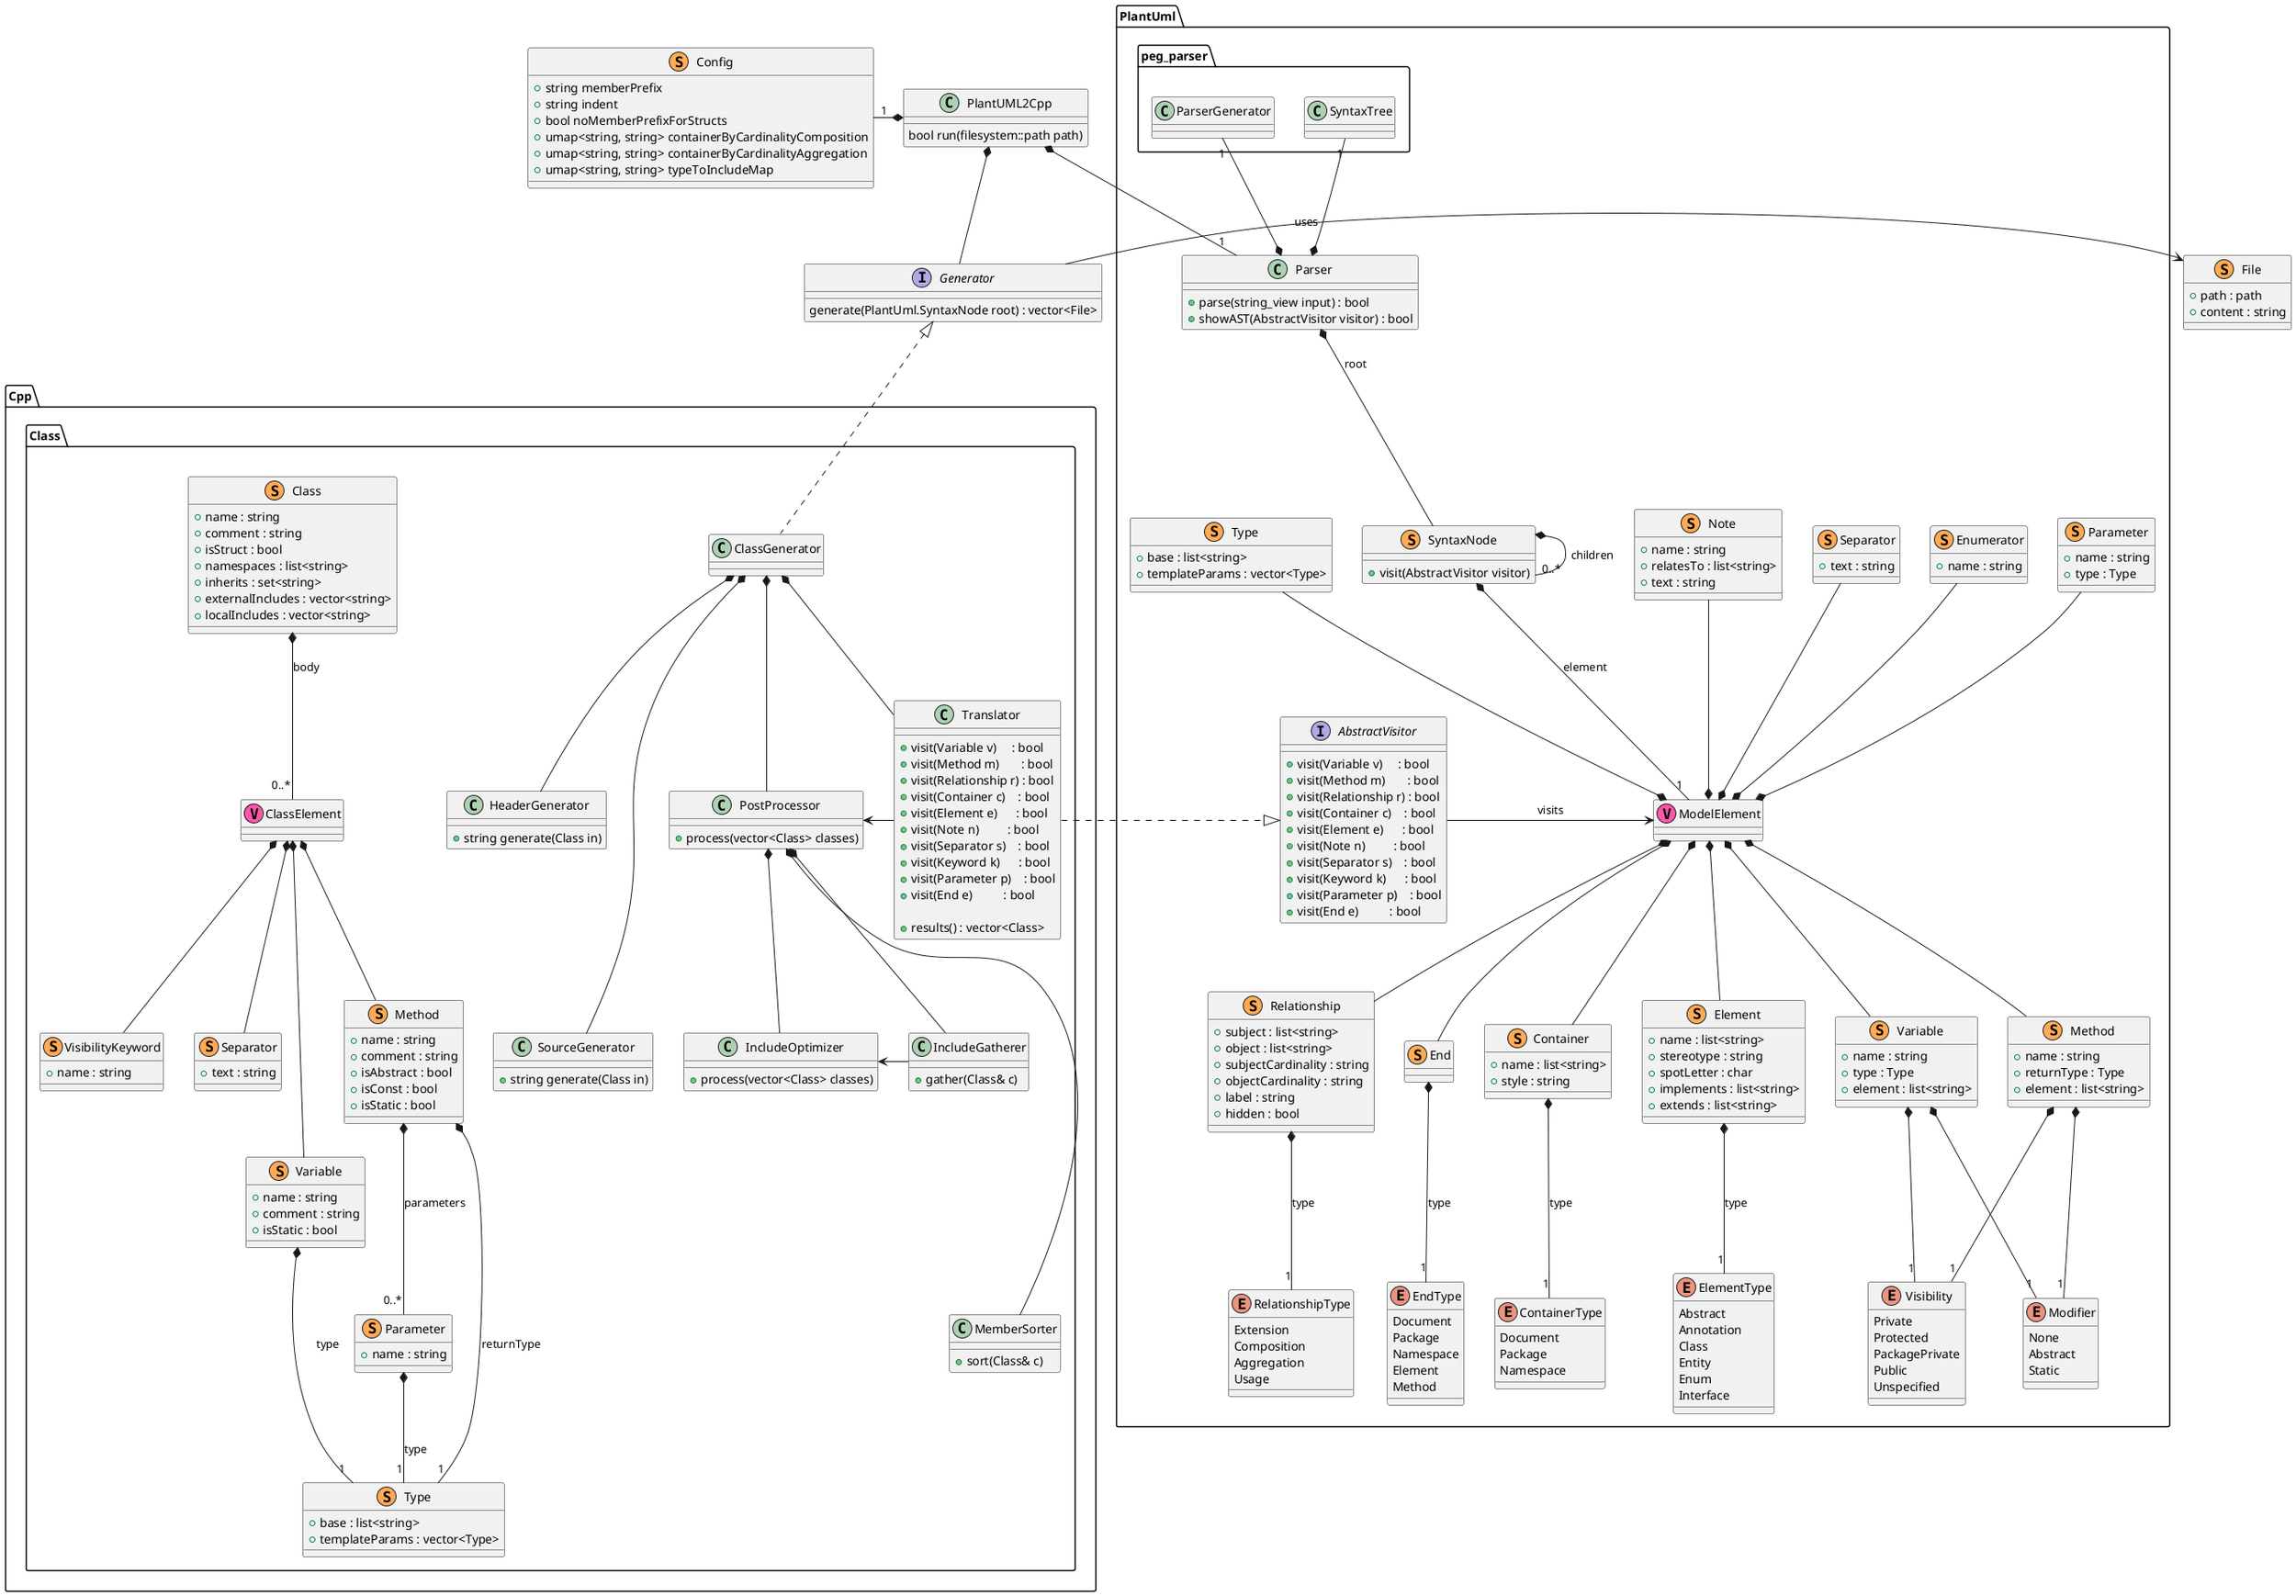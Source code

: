 @startuml PlantUML2Cpp

' set namespaceSeparator ::


class PlantUML2Cpp {
    bool run(filesystem::path path)
}

class Config << (S,#FFAA55) >>
{
    +string memberPrefix
    +string indent
    +bool noMemberPrefixForStructs
    +umap<string, string> containerByCardinalityComposition
    +umap<string, string> containerByCardinalityAggregation
    +umap<string, string> typeToIncludeMap
}

PlantUML2Cpp *-- "1" PlantUml.Parser
PlantUML2Cpp *-- Generator
PlantUML2Cpp *-left- "1" Config

class File << (S,#FFAA55) >>
{
    +path : path
    +content : string
}

interface Generator {
    generate(PlantUml.SyntaxNode root) : vector<File>
}
Generator -> File : uses

namespace PlantUml {

    interface AbstractVisitor {
        +visit(Variable v)     : bool
        +visit(Method m)       : bool
        +visit(Relationship r) : bool
        +visit(Container c)    : bool
        +visit(Element e)      : bool
        +visit(Note n)         : bool
        +visit(Separator s)    : bool
        +visit(Keyword k)      : bool
        +visit(Parameter p)    : bool
        +visit(End e)          : bool
    }

    class Parser 
    {
        +parse(string_view input) : bool
        +showAST(AbstractVisitor visitor) : bool
    }

    class ModelElement << (V,#FF55AA) >>

    class Container << (S,#FFAA55) >>
    {
        +name : list<string>
        +style : string
    }
    enum ContainerType {
        Document
        Package
        Namespace
    }

    class Element << (S,#FFAA55) >>
    {
        +name : list<string>
        +stereotype : string
        +spotLetter : char
        +implements : list<string>
        +extends : list<string>
    }
    enum ElementType {
        Abstract
        Annotation
        Class
        Entity
        Enum
        Interface
    }

    class Variable << (S,#FFAA55) >>
    {
        +name : string
        +type : Type
        +element : list<string>
    }
    class Method << (S,#FFAA55) >>
    {
        +name : string
        +returnType : Type
        +element : list<string>
    }
    class Parameter << (S,#FFAA55) >>
    {
        +name : string
        +type : Type
    }
    class Separator << (S,#FFAA55) >>
    {
        +text : string
    }
    class Enumerator << (S,#FFAA55) >>
    {
        +name : string
    }
    class Type << (S,#FFAA55) >>
    {
        +base : list<string>
        +templateParams : vector<Type>
    }
    class Relationship << (S,#FFAA55) >>
    {
        +subject : list<string> 
        +object : list<string> 
        +subjectCardinality : string 
        +objectCardinality : string 
        +label : string
        +hidden : bool
    }
    enum RelationshipType {
        Extension
        Composition
        Aggregation
        Usage
    }
    class Note << (S,#FFAA55) >>
    {
        +name : string
        +relatesTo : list<string>
        +text : string
    }
    enum Visibility {
        Private
        Protected
        PackagePrivate
        Public
        Unspecified
    }
    enum Modifier {
        None
        Abstract 
        Static
    }
    class End<< (S,#FFAA55) >>
    enum EndType
    {
        Document
        Package
        Namespace
        Element
        Method
    }

    class SyntaxNode << (S,#FFAA55) >>
    {
        +visit(AbstractVisitor visitor)
    }

    Parser *-- SyntaxNode : root

    SyntaxNode *-- "0..*" SyntaxNode : children
    SyntaxNode *-- "1" ModelElement : element

    ModelElement *-up- Note
    ModelElement *-up- Separator
    ModelElement *-up- Enumerator
    ModelElement *-up- Parameter
    ModelElement *-up- Type
    ModelElement *-- Container
    ModelElement *-- Element
    ModelElement *-- Relationship
    ModelElement *-- Variable
    ModelElement *-- Method
    ModelElement *-- End

    Element *-- "1" ElementType : type
    Container *-- "1" ContainerType  : type
    Variable *-- "1" Visibility
    Variable *-- "1" Modifier
    Method *-- "1" Visibility
    Method *-- "1" Modifier
    End *-- "1" EndType : type
    Relationship *-- "1" RelationshipType : type

    AbstractVisitor -right-> ModelElement : visits

    Parser *-up- "1" peg_parser.SyntaxTree
    Parser *-up- "1" peg_parser.ParserGenerator
}

' TODO: go for Translator -> PostProcessor -> CodeGenerator

namespace Cpp {

    namespace Class {
        ' *************** ALGORITHMS ***************
        class PostProcessor {
            +process(vector<Class> classes)
        }

        class IncludeGatherer {
            +gather(Class& c)
        }
        class IncludeOptimizer {
            +process(vector<Class> classes)
        }
        class MemberSorter {
            +sort(Class& c)
        }

        PostProcessor *-- IncludeGatherer
        PostProcessor *-- IncludeOptimizer
        PostProcessor *--- MemberSorter
        IncludeOptimizer <- IncludeGatherer


        class HeaderGenerator {
            +string generate(Class in)
        }

        class SourceGenerator {
            +string generate(Class in)
        }

        Translator -left-> PostProcessor

        class ClassGenerator implements .Generator {
        }
        ClassGenerator *-- Translator
        ClassGenerator *-- PostProcessor
        ClassGenerator *-- HeaderGenerator
        ClassGenerator *--- SourceGenerator
        
        class Translator 
        {
            +visit(Variable v)     : bool
            +visit(Method m)       : bool
            +visit(Relationship r) : bool
            +visit(Container c)    : bool
            +visit(Element e)      : bool
            +visit(Note n)         : bool
            +visit(Separator s)    : bool
            +visit(Keyword k)      : bool
            +visit(Parameter p)    : bool
            +visit(End e)          : bool

            +results() : vector<Class>
        }
        Translator .|> PlantUml.AbstractVisitor

        ' *************** DATA ***************
        class Class << (S,#FFAA55) >> 
        {
            +name : string
            +comment : string
            +isStruct : bool
            +namespaces : list<string>
            +inherits : set<string>
            +externalIncludes : vector<string>
            +localIncludes : vector<string>
        }
        class ClassElement << (V,#FF55AA) >>
        class VisibilityKeyword << (S,#FFAA55) >> 
        {
            +name : string
        }
        class Separator << (S,#FFAA55) >> 
        {
            +text : string
        }
        class Variable << (S,#FFAA55) >> 
        {
            +name : string
            +comment : string
            +isStatic : bool
        }
        class Method << (S,#FFAA55) >> 
        {
            +name : string
            +comment : string
            +isAbstract : bool
            +isConst : bool
            +isStatic : bool
        }
        class Parameter << (S,#FFAA55) >> 
        {
            +name : string
        }
        class Type << (S,#FFAA55) >> 
        {
            +base : list<string>
            +templateParams : vector<Type>
        }

        Method *-- "1" Type : returnType
        Parameter *-- "1" Type : type
        Variable *-- "1" Type : type


        Class *-- "0..*" ClassElement : body
        ClassElement *-- Method
        ClassElement *-- Variable
        ClassElement *-- VisibilityKeyword
        ClassElement *-- Separator
        Method *-- "0..*" Parameter : parameters


        ' class Enum {
        '     +name  : string
        '     +namespaces : list<string>
        '     +comment : string
        ' }
        ' class Keyword {
        '     +name : string
        ' }

        ' Enum *-- Keyword


        ' class Variant {
        '     +name  : string
        '     +namespaces : list<string>
        '     +comment : string
        ' }

        ' Variant *-- "1..*" Type : containedTypes
    }

}

@enduml